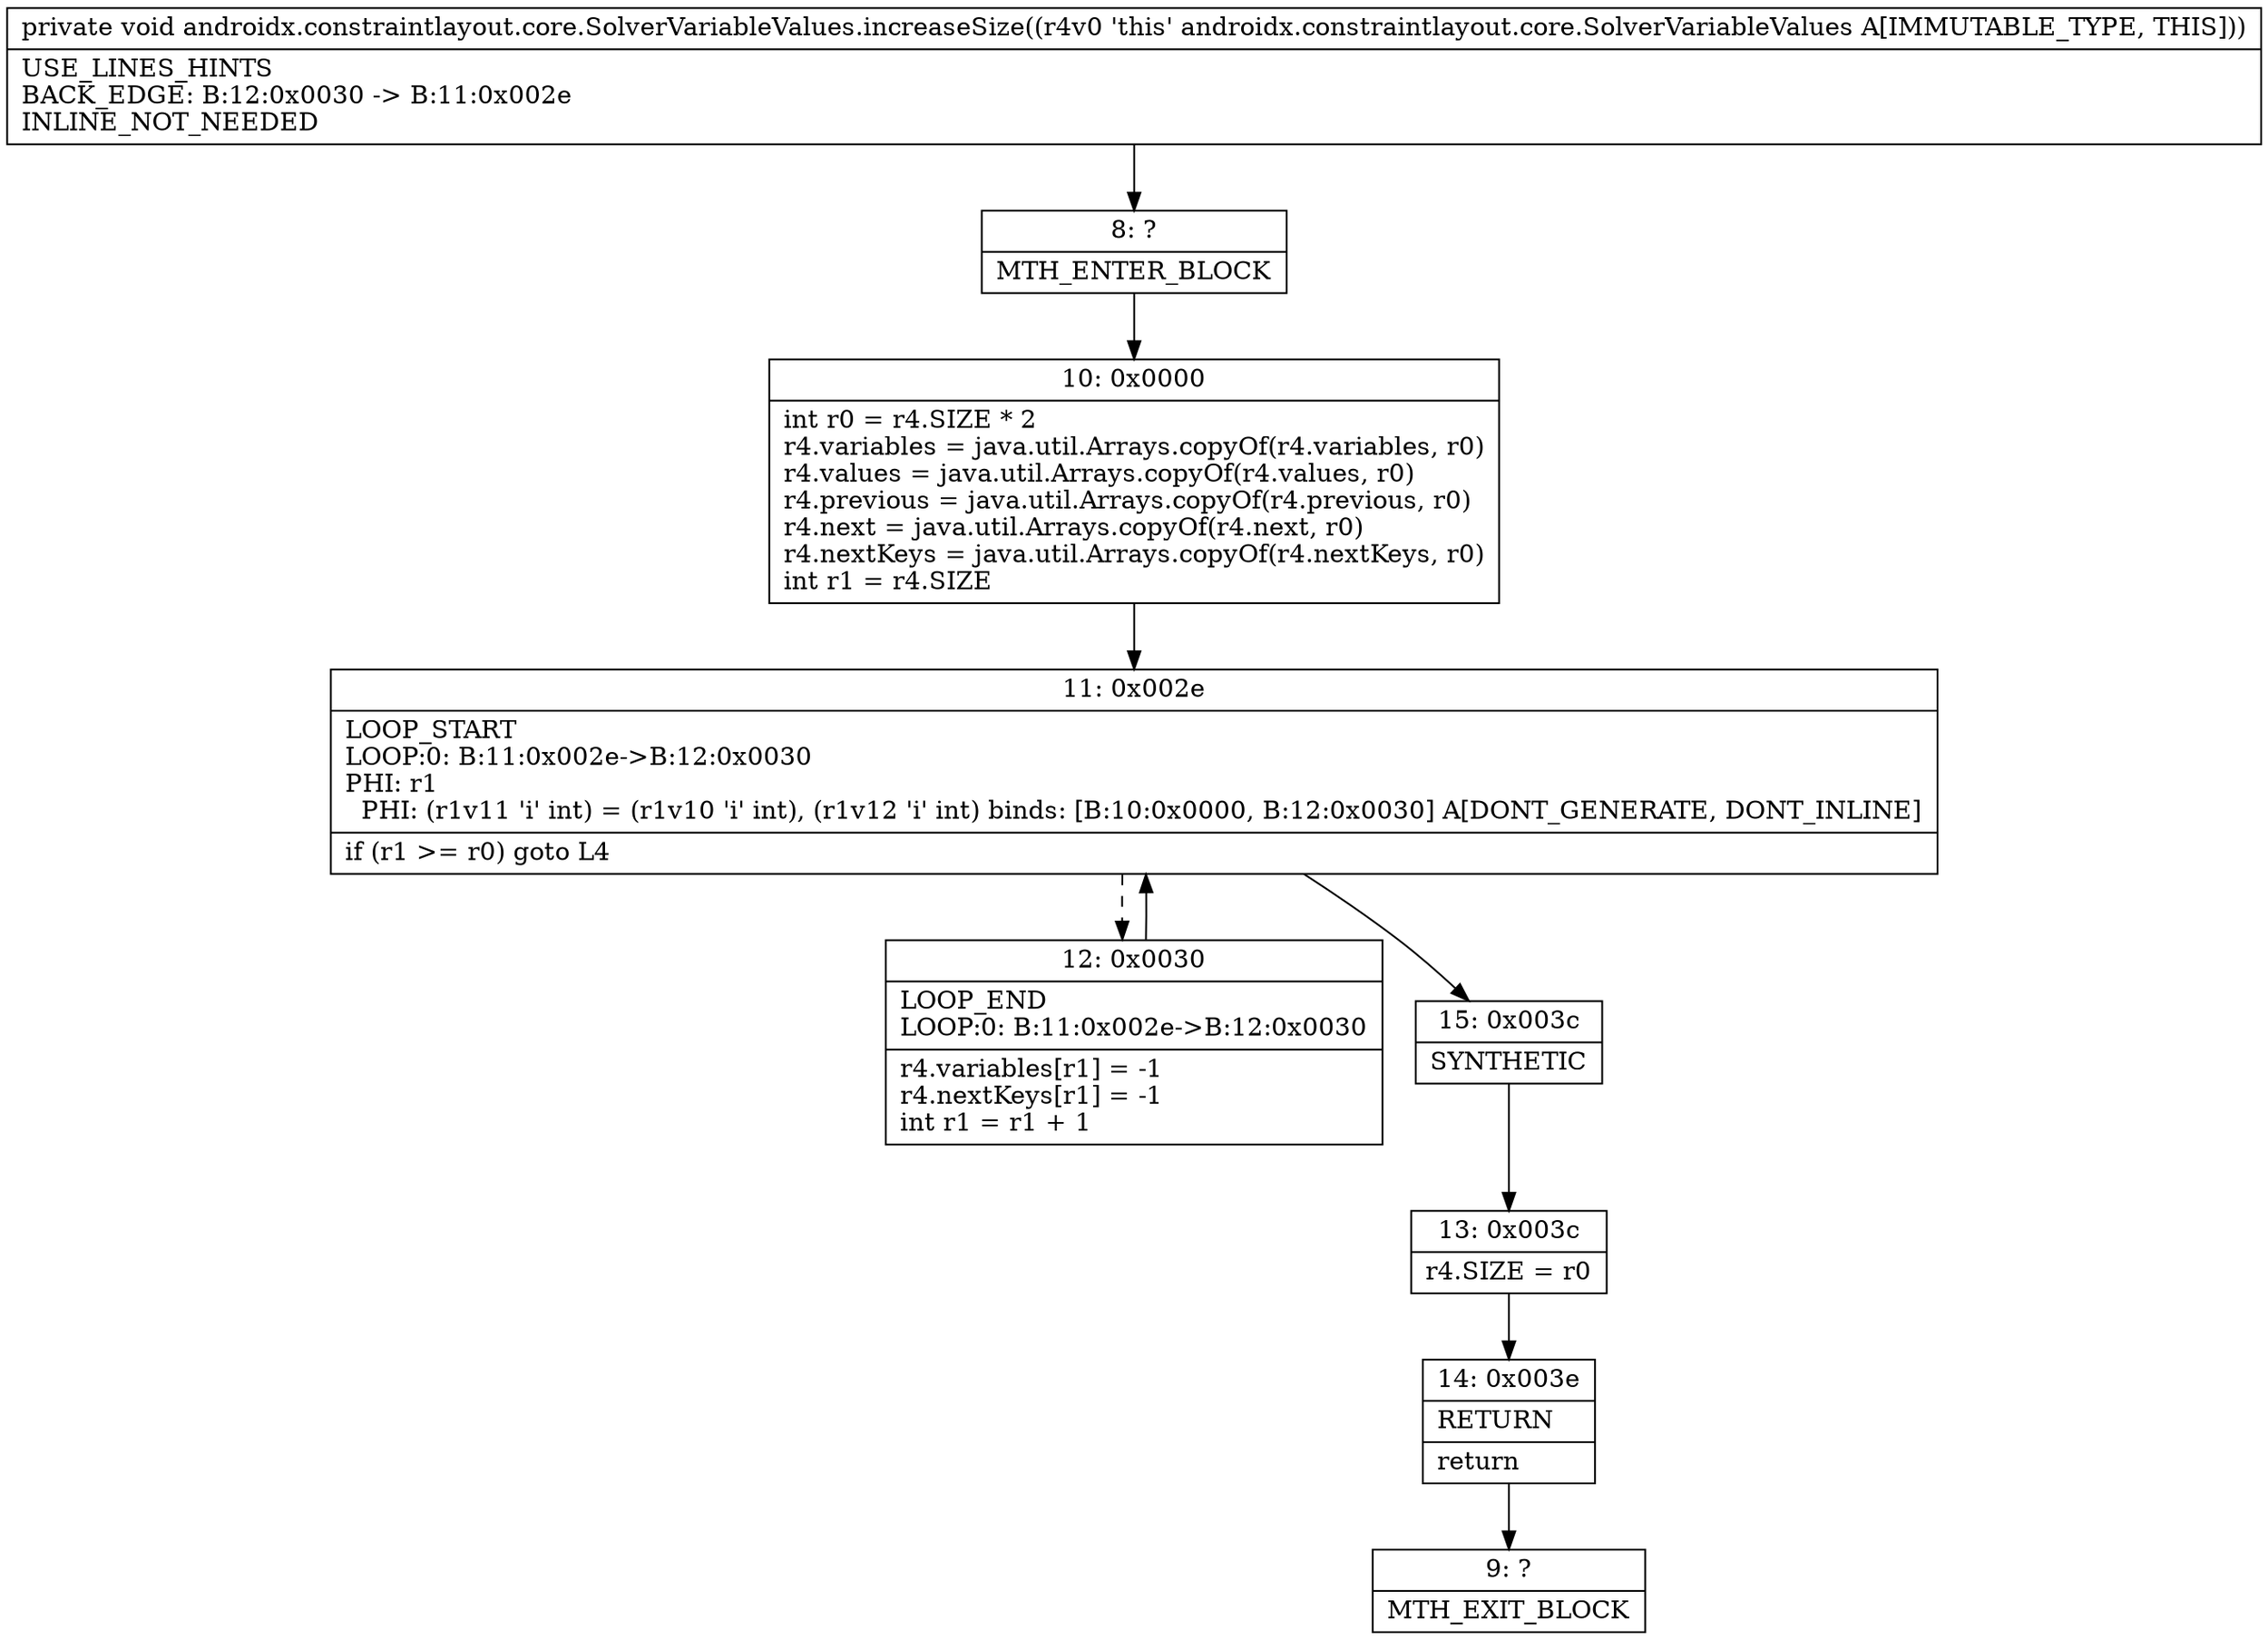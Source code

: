 digraph "CFG forandroidx.constraintlayout.core.SolverVariableValues.increaseSize()V" {
Node_8 [shape=record,label="{8\:\ ?|MTH_ENTER_BLOCK\l}"];
Node_10 [shape=record,label="{10\:\ 0x0000|int r0 = r4.SIZE * 2\lr4.variables = java.util.Arrays.copyOf(r4.variables, r0)\lr4.values = java.util.Arrays.copyOf(r4.values, r0)\lr4.previous = java.util.Arrays.copyOf(r4.previous, r0)\lr4.next = java.util.Arrays.copyOf(r4.next, r0)\lr4.nextKeys = java.util.Arrays.copyOf(r4.nextKeys, r0)\lint r1 = r4.SIZE\l}"];
Node_11 [shape=record,label="{11\:\ 0x002e|LOOP_START\lLOOP:0: B:11:0x002e\-\>B:12:0x0030\lPHI: r1 \l  PHI: (r1v11 'i' int) = (r1v10 'i' int), (r1v12 'i' int) binds: [B:10:0x0000, B:12:0x0030] A[DONT_GENERATE, DONT_INLINE]\l|if (r1 \>= r0) goto L4\l}"];
Node_12 [shape=record,label="{12\:\ 0x0030|LOOP_END\lLOOP:0: B:11:0x002e\-\>B:12:0x0030\l|r4.variables[r1] = \-1\lr4.nextKeys[r1] = \-1\lint r1 = r1 + 1\l}"];
Node_15 [shape=record,label="{15\:\ 0x003c|SYNTHETIC\l}"];
Node_13 [shape=record,label="{13\:\ 0x003c|r4.SIZE = r0\l}"];
Node_14 [shape=record,label="{14\:\ 0x003e|RETURN\l|return\l}"];
Node_9 [shape=record,label="{9\:\ ?|MTH_EXIT_BLOCK\l}"];
MethodNode[shape=record,label="{private void androidx.constraintlayout.core.SolverVariableValues.increaseSize((r4v0 'this' androidx.constraintlayout.core.SolverVariableValues A[IMMUTABLE_TYPE, THIS]))  | USE_LINES_HINTS\lBACK_EDGE: B:12:0x0030 \-\> B:11:0x002e\lINLINE_NOT_NEEDED\l}"];
MethodNode -> Node_8;Node_8 -> Node_10;
Node_10 -> Node_11;
Node_11 -> Node_12[style=dashed];
Node_11 -> Node_15;
Node_12 -> Node_11;
Node_15 -> Node_13;
Node_13 -> Node_14;
Node_14 -> Node_9;
}

